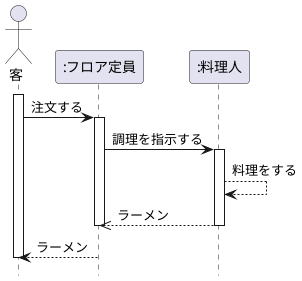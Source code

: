 @startuml ラーメン屋の注文
hide footbox
actor 客 as guest
participant ":フロア定員" as clerk
participant ":料理人"  as cooker
activate guest
guest -> clerk:注文する
activate clerk
clerk ->cooker:調理を指示する
activate cooker
cooker --> cooker:料理をする
clerk <<-- cooker:ラーメン
deactivate cooker
deactivate clerk
guest <--clerk:ラーメン
deactivate guest
@enduml